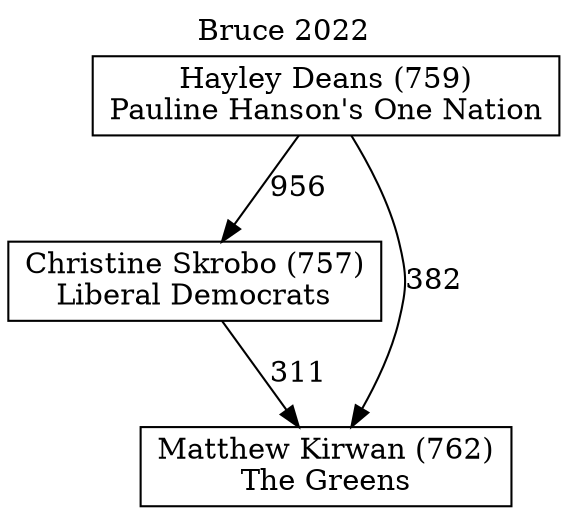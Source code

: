 // House preference flow
digraph "Matthew Kirwan (762)_Bruce_2022" {
	graph [label="Bruce 2022" labelloc=t mclimit=10]
	node [shape=box]
	"Hayley Deans (759)" [label="Hayley Deans (759)
Pauline Hanson's One Nation"]
	"Christine Skrobo (757)" [label="Christine Skrobo (757)
Liberal Democrats"]
	"Matthew Kirwan (762)" [label="Matthew Kirwan (762)
The Greens"]
	"Hayley Deans (759)" -> "Christine Skrobo (757)" [label=956]
	"Hayley Deans (759)" -> "Matthew Kirwan (762)" [label=382]
	"Christine Skrobo (757)" -> "Matthew Kirwan (762)" [label=311]
}

